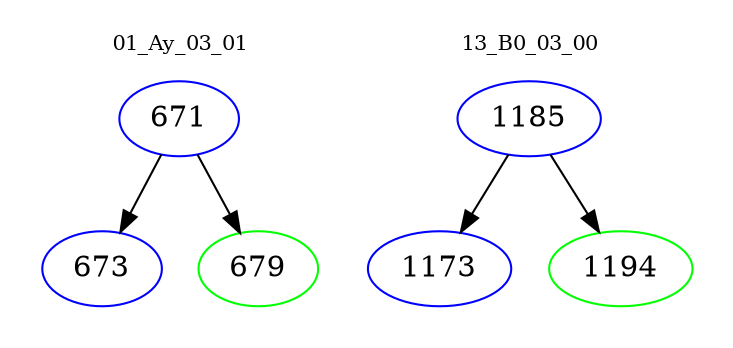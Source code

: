digraph{
subgraph cluster_0 {
color = white
label = "01_Ay_03_01";
fontsize=10;
T0_671 [label="671", color="blue"]
T0_671 -> T0_673 [color="black"]
T0_673 [label="673", color="blue"]
T0_671 -> T0_679 [color="black"]
T0_679 [label="679", color="green"]
}
subgraph cluster_1 {
color = white
label = "13_B0_03_00";
fontsize=10;
T1_1185 [label="1185", color="blue"]
T1_1185 -> T1_1173 [color="black"]
T1_1173 [label="1173", color="blue"]
T1_1185 -> T1_1194 [color="black"]
T1_1194 [label="1194", color="green"]
}
}
